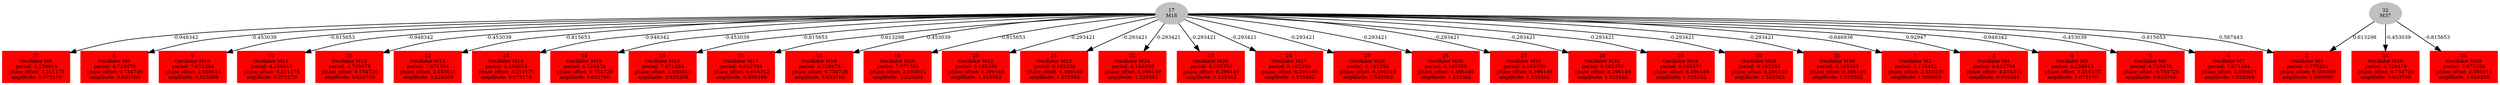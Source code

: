  digraph g{ forcelabels=true;
1 [label=<1<BR />Oscillator M2<BR /> period: 5.135452<BR /> phase_offset: 2.550239<BR /> amplitude: 1.000000>, shape=box,color=red,style=filled,fontsize=8];2 [label=<2<BR />Oscillator M3<BR /> period: 6.775201<BR /> phase_offset: 9.300066<BR /> amplitude: 1.000000>, shape=box,color=red,style=filled,fontsize=8];3 [label=<3<BR />Oscillator M4<BR /> period: 6.612794<BR /> phase_offset: 4.614312<BR /> amplitude: 8.959346>, shape=box,color=red,style=filled,fontsize=8];4 [label=<4<BR />Oscillator M5<BR /> period: 4.259615<BR /> phase_offset: 3.211175<BR /> amplitude: 5.075170>, shape=box,color=red,style=filled,fontsize=8];5 [label=<5<BR />Oscillator M6<BR /> period: 4.729478<BR /> phase_offset: 9.754726<BR /> amplitude: 5.633760>, shape=box,color=red,style=filled,fontsize=8];6 [label=<6<BR />Oscillator M7<BR /> period: 7.671384<BR /> phase_offset: 2.050011<BR /> amplitude: 3.829208>, shape=box,color=red,style=filled,fontsize=8];7 [label=<7<BR />Oscillator M8<BR /> period: 4.259615<BR /> phase_offset: 3.211175<BR /> amplitude: 5.075170>, shape=box,color=red,style=filled,fontsize=8];8 [label=<8<BR />Oscillator M9<BR /> period: 4.729478<BR /> phase_offset: 9.754726<BR /> amplitude: 5.633760>, shape=box,color=red,style=filled,fontsize=8];9 [label=<9<BR />Oscillator M10<BR /> period: 7.671384<BR /> phase_offset: 2.050011<BR /> amplitude: 3.829208>, shape=box,color=red,style=filled,fontsize=8];10 [label=<10<BR />Oscillator M11<BR /> period: 4.259615<BR /> phase_offset: 3.211175<BR /> amplitude: 5.075170>, shape=box,color=red,style=filled,fontsize=8];11 [label=<11<BR />Oscillator M12<BR /> period: 4.729478<BR /> phase_offset: 9.754726<BR /> amplitude: 5.633760>, shape=box,color=red,style=filled,fontsize=8];12 [label=<12<BR />Oscillator M13<BR /> period: 7.671384<BR /> phase_offset: 2.050011<BR /> amplitude: 3.829208>, shape=box,color=red,style=filled,fontsize=8];13 [label=<13<BR />Oscillator M14<BR /> period: 4.259615<BR /> phase_offset: 3.211175<BR /> amplitude: 5.075170>, shape=box,color=red,style=filled,fontsize=8];14 [label=<14<BR />Oscillator M15<BR /> period: 4.729478<BR /> phase_offset: 9.754726<BR /> amplitude: 5.633760>, shape=box,color=red,style=filled,fontsize=8];15 [label=<15<BR />Oscillator M16<BR /> period: 7.671384<BR /> phase_offset: 2.050011<BR /> amplitude: 3.829208>, shape=box,color=red,style=filled,fontsize=8];16 [label=<16<BR />Oscillator M17<BR /> period: 6.612794<BR /> phase_offset: 4.614312<BR /> amplitude: 8.959346>, shape=box,color=red,style=filled,fontsize=8];17[label=<17<BR/>M18>,color="grey",style=filled,fontsize=8];
18 [label=<18<BR />Oscillator M19<BR /> period: 4.729478<BR /> phase_offset: 9.754726<BR /> amplitude: 5.633760>, shape=box,color=red,style=filled,fontsize=8];19 [label=<19<BR />Oscillator M20<BR /> period: 7.671384<BR /> phase_offset: 2.050011<BR /> amplitude: 3.829208>, shape=box,color=red,style=filled,fontsize=8];20 [label=<20<BR />Oscillator M22<BR /> period: 8.185350<BR /> phase_offset: 8.396149<BR /> amplitude: 1.535562>, shape=box,color=red,style=filled,fontsize=8];21 [label=<21<BR />Oscillator M23<BR /> period: 8.185350<BR /> phase_offset: 8.396149<BR /> amplitude: 1.535562>, shape=box,color=red,style=filled,fontsize=8];22 [label=<22<BR />Oscillator M24<BR /> period: 8.185350<BR /> phase_offset: 8.396149<BR /> amplitude: 1.535562>, shape=box,color=red,style=filled,fontsize=8];23 [label=<23<BR />Oscillator M26<BR /> period: 8.185350<BR /> phase_offset: 8.396149<BR /> amplitude: 1.535562>, shape=box,color=red,style=filled,fontsize=8];24 [label=<24<BR />Oscillator M27<BR /> period: 8.185350<BR /> phase_offset: 8.396149<BR /> amplitude: 1.535562>, shape=box,color=red,style=filled,fontsize=8];25 [label=<25<BR />Oscillator M28<BR /> period: 8.185350<BR /> phase_offset: 8.396149<BR /> amplitude: 1.535562>, shape=box,color=red,style=filled,fontsize=8];26 [label=<26<BR />Oscillator M30<BR /> period: 8.185350<BR /> phase_offset: 8.396149<BR /> amplitude: 1.535562>, shape=box,color=red,style=filled,fontsize=8];27 [label=<27<BR />Oscillator M31<BR /> period: 8.185350<BR /> phase_offset: 8.396149<BR /> amplitude: 1.535562>, shape=box,color=red,style=filled,fontsize=8];28 [label=<28<BR />Oscillator M32<BR /> period: 8.185350<BR /> phase_offset: 8.396149<BR /> amplitude: 1.535562>, shape=box,color=red,style=filled,fontsize=8];29 [label=<29<BR />Oscillator M34<BR /> period: 8.185350<BR /> phase_offset: 8.396149<BR /> amplitude: 1.535562>, shape=box,color=red,style=filled,fontsize=8];30 [label=<30<BR />Oscillator M35<BR /> period: 8.185350<BR /> phase_offset: 8.396149<BR /> amplitude: 1.535562>, shape=box,color=red,style=filled,fontsize=8];31 [label=<31<BR />Oscillator M36<BR /> period: 8.185350<BR /> phase_offset: 8.396149<BR /> amplitude: 1.535562>, shape=box,color=red,style=filled,fontsize=8];32[label=<32<BR/>M37>,color="grey",style=filled,fontsize=8];
33 [label=<33<BR />Oscillator M38<BR /> period: 4.729478<BR /> phase_offset: 9.754726<BR /> amplitude: 5.633760>, shape=box,color=red,style=filled,fontsize=8];34 [label=<34<BR />Oscillator M39<BR /> period: 7.671384<BR /> phase_offset: 2.050011<BR /> amplitude: 3.829208>, shape=box,color=red,style=filled,fontsize=8];17 -> 1[label="-0.646936 ",fontsize="8"];
17 -> 2[label="0.587443 ",fontsize="8"];
17 -> 3[label="0.92947 ",fontsize="8"];
17 -> 4[label="-0.948342 ",fontsize="8"];
17 -> 5[label="-0.453039 ",fontsize="8"];
17 -> 6[label="-0.815653 ",fontsize="8"];
17 -> 7[label="-0.948342 ",fontsize="8"];
17 -> 8[label="-0.453039 ",fontsize="8"];
17 -> 9[label="-0.815653 ",fontsize="8"];
17 -> 10[label="-0.948342 ",fontsize="8"];
17 -> 11[label="-0.453039 ",fontsize="8"];
17 -> 12[label="-0.815653 ",fontsize="8"];
17 -> 13[label="-0.948342 ",fontsize="8"];
17 -> 14[label="-0.453039 ",fontsize="8"];
17 -> 15[label="-0.815653 ",fontsize="8"];
17 -> 16[label="0.613298 ",fontsize="8"];
17 -> 18[label="-0.453039 ",fontsize="8"];
17 -> 19[label="-0.815653 ",fontsize="8"];
17 -> 20[label="-0.293421 ",fontsize="8"];
17 -> 21[label="-0.293421 ",fontsize="8"];
17 -> 22[label="-0.293421 ",fontsize="8"];
17 -> 23[label="-0.293421 ",fontsize="8"];
17 -> 24[label="-0.293421 ",fontsize="8"];
17 -> 25[label="-0.293421 ",fontsize="8"];
17 -> 26[label="-0.293421 ",fontsize="8"];
17 -> 27[label="-0.293421 ",fontsize="8"];
17 -> 28[label="-0.293421 ",fontsize="8"];
17 -> 29[label="-0.293421 ",fontsize="8"];
17 -> 30[label="-0.293421 ",fontsize="8"];
17 -> 31[label="-0.293421 ",fontsize="8"];
32 -> 2[label="0.613298 ",fontsize="8"];
32 -> 33[label="-0.453039 ",fontsize="8"];
32 -> 34[label="-0.815653 ",fontsize="8"];
 }
